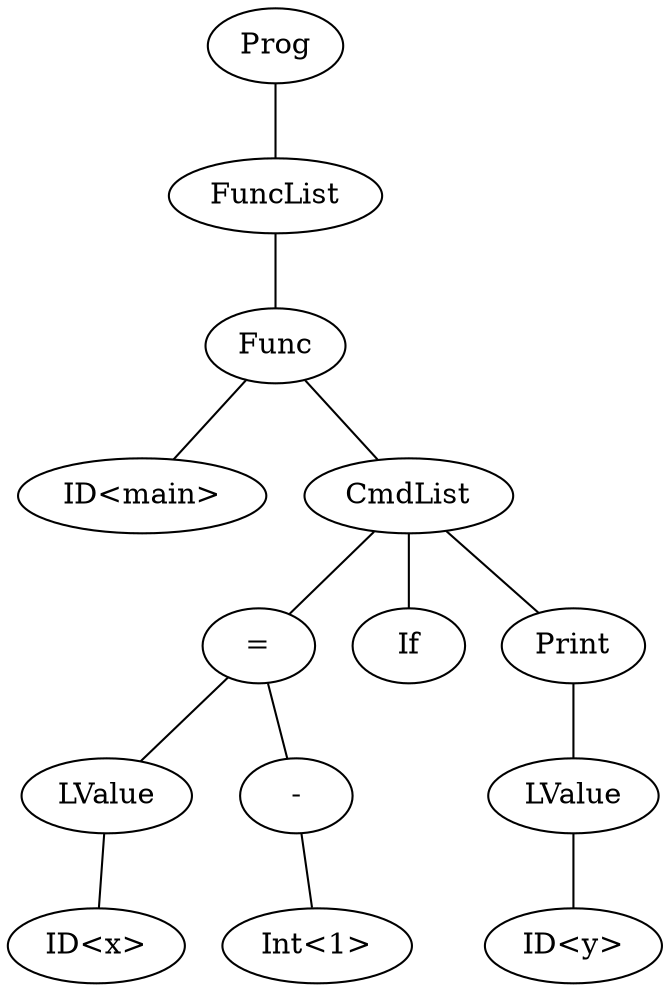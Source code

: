 graph program {
30 [label=Prog]
30--29
29 [label=FuncList]
29--28
28 [label="Func"]
28--27
27 [label="ID<main>"]
28--5
5 [label=CmdList]
5--4
4 [label= "="]
4--1
1 [label="LValue"]
1--0
0 [label="ID<x>"]
4--3
3 [label= "-"]
3--2
2 [label="Int<1>"]
5--23
23 [label="If"]
5--26
26 [label="Print"]
26--25
25 [label="LValue"]
25--24
24 [label="ID<y>"]
}
